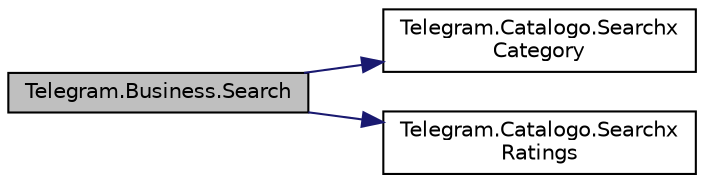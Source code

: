 digraph "Telegram.Business.Search"
{
 // INTERACTIVE_SVG=YES
 // LATEX_PDF_SIZE
  edge [fontname="Helvetica",fontsize="10",labelfontname="Helvetica",labelfontsize="10"];
  node [fontname="Helvetica",fontsize="10",shape=record];
  rankdir="LR";
  Node1 [label="Telegram.Business.Search",height=0.2,width=0.4,color="black", fillcolor="grey75", style="filled", fontcolor="black",tooltip="Metodo para buscar en el catalogo."];
  Node1 -> Node2 [color="midnightblue",fontsize="10",style="solid",fontname="Helvetica"];
  Node2 [label="Telegram.Catalogo.Searchx\lCategory",height=0.2,width=0.4,color="black", fillcolor="white", style="filled",URL="$classTelegram_1_1Catalogo.html#acaadeee41ba1c7509e1c2e72a08fc69e",tooltip="Metodo para buscar en el catalogo por categoria."];
  Node1 -> Node3 [color="midnightblue",fontsize="10",style="solid",fontname="Helvetica"];
  Node3 [label="Telegram.Catalogo.Searchx\lRatings",height=0.2,width=0.4,color="black", fillcolor="white", style="filled",URL="$classTelegram_1_1Catalogo.html#ab085af1f5689fecf1329428b1cd7301c",tooltip="Metodo para buscar en el catalogo por habilitacion."];
}

